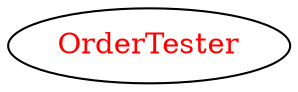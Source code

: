 digraph dependencyGraph {
 concentrate=true;
 ranksep="2.0";
 rankdir="LR"; 
 splines="ortho";
"OrderTester" [fontcolor="red"];
}